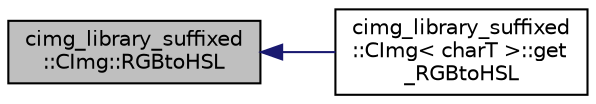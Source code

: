 digraph "cimg_library_suffixed::CImg::RGBtoHSL"
{
  edge [fontname="Helvetica",fontsize="10",labelfontname="Helvetica",labelfontsize="10"];
  node [fontname="Helvetica",fontsize="10",shape=record];
  rankdir="LR";
  Node1 [label="cimg_library_suffixed\l::CImg::RGBtoHSL",height=0.2,width=0.4,color="black", fillcolor="grey75", style="filled" fontcolor="black"];
  Node1 -> Node2 [dir="back",color="midnightblue",fontsize="10",style="solid",fontname="Helvetica"];
  Node2 [label="cimg_library_suffixed\l::CImg\< charT \>::get\l_RGBtoHSL",height=0.2,width=0.4,color="black", fillcolor="white", style="filled",URL="$structcimg__library__suffixed_1_1_c_img.html#a608a7f10141e2db2987718a14694f3b6",tooltip="Convert pixel values from RGB to HSL color spaces ."];
}
